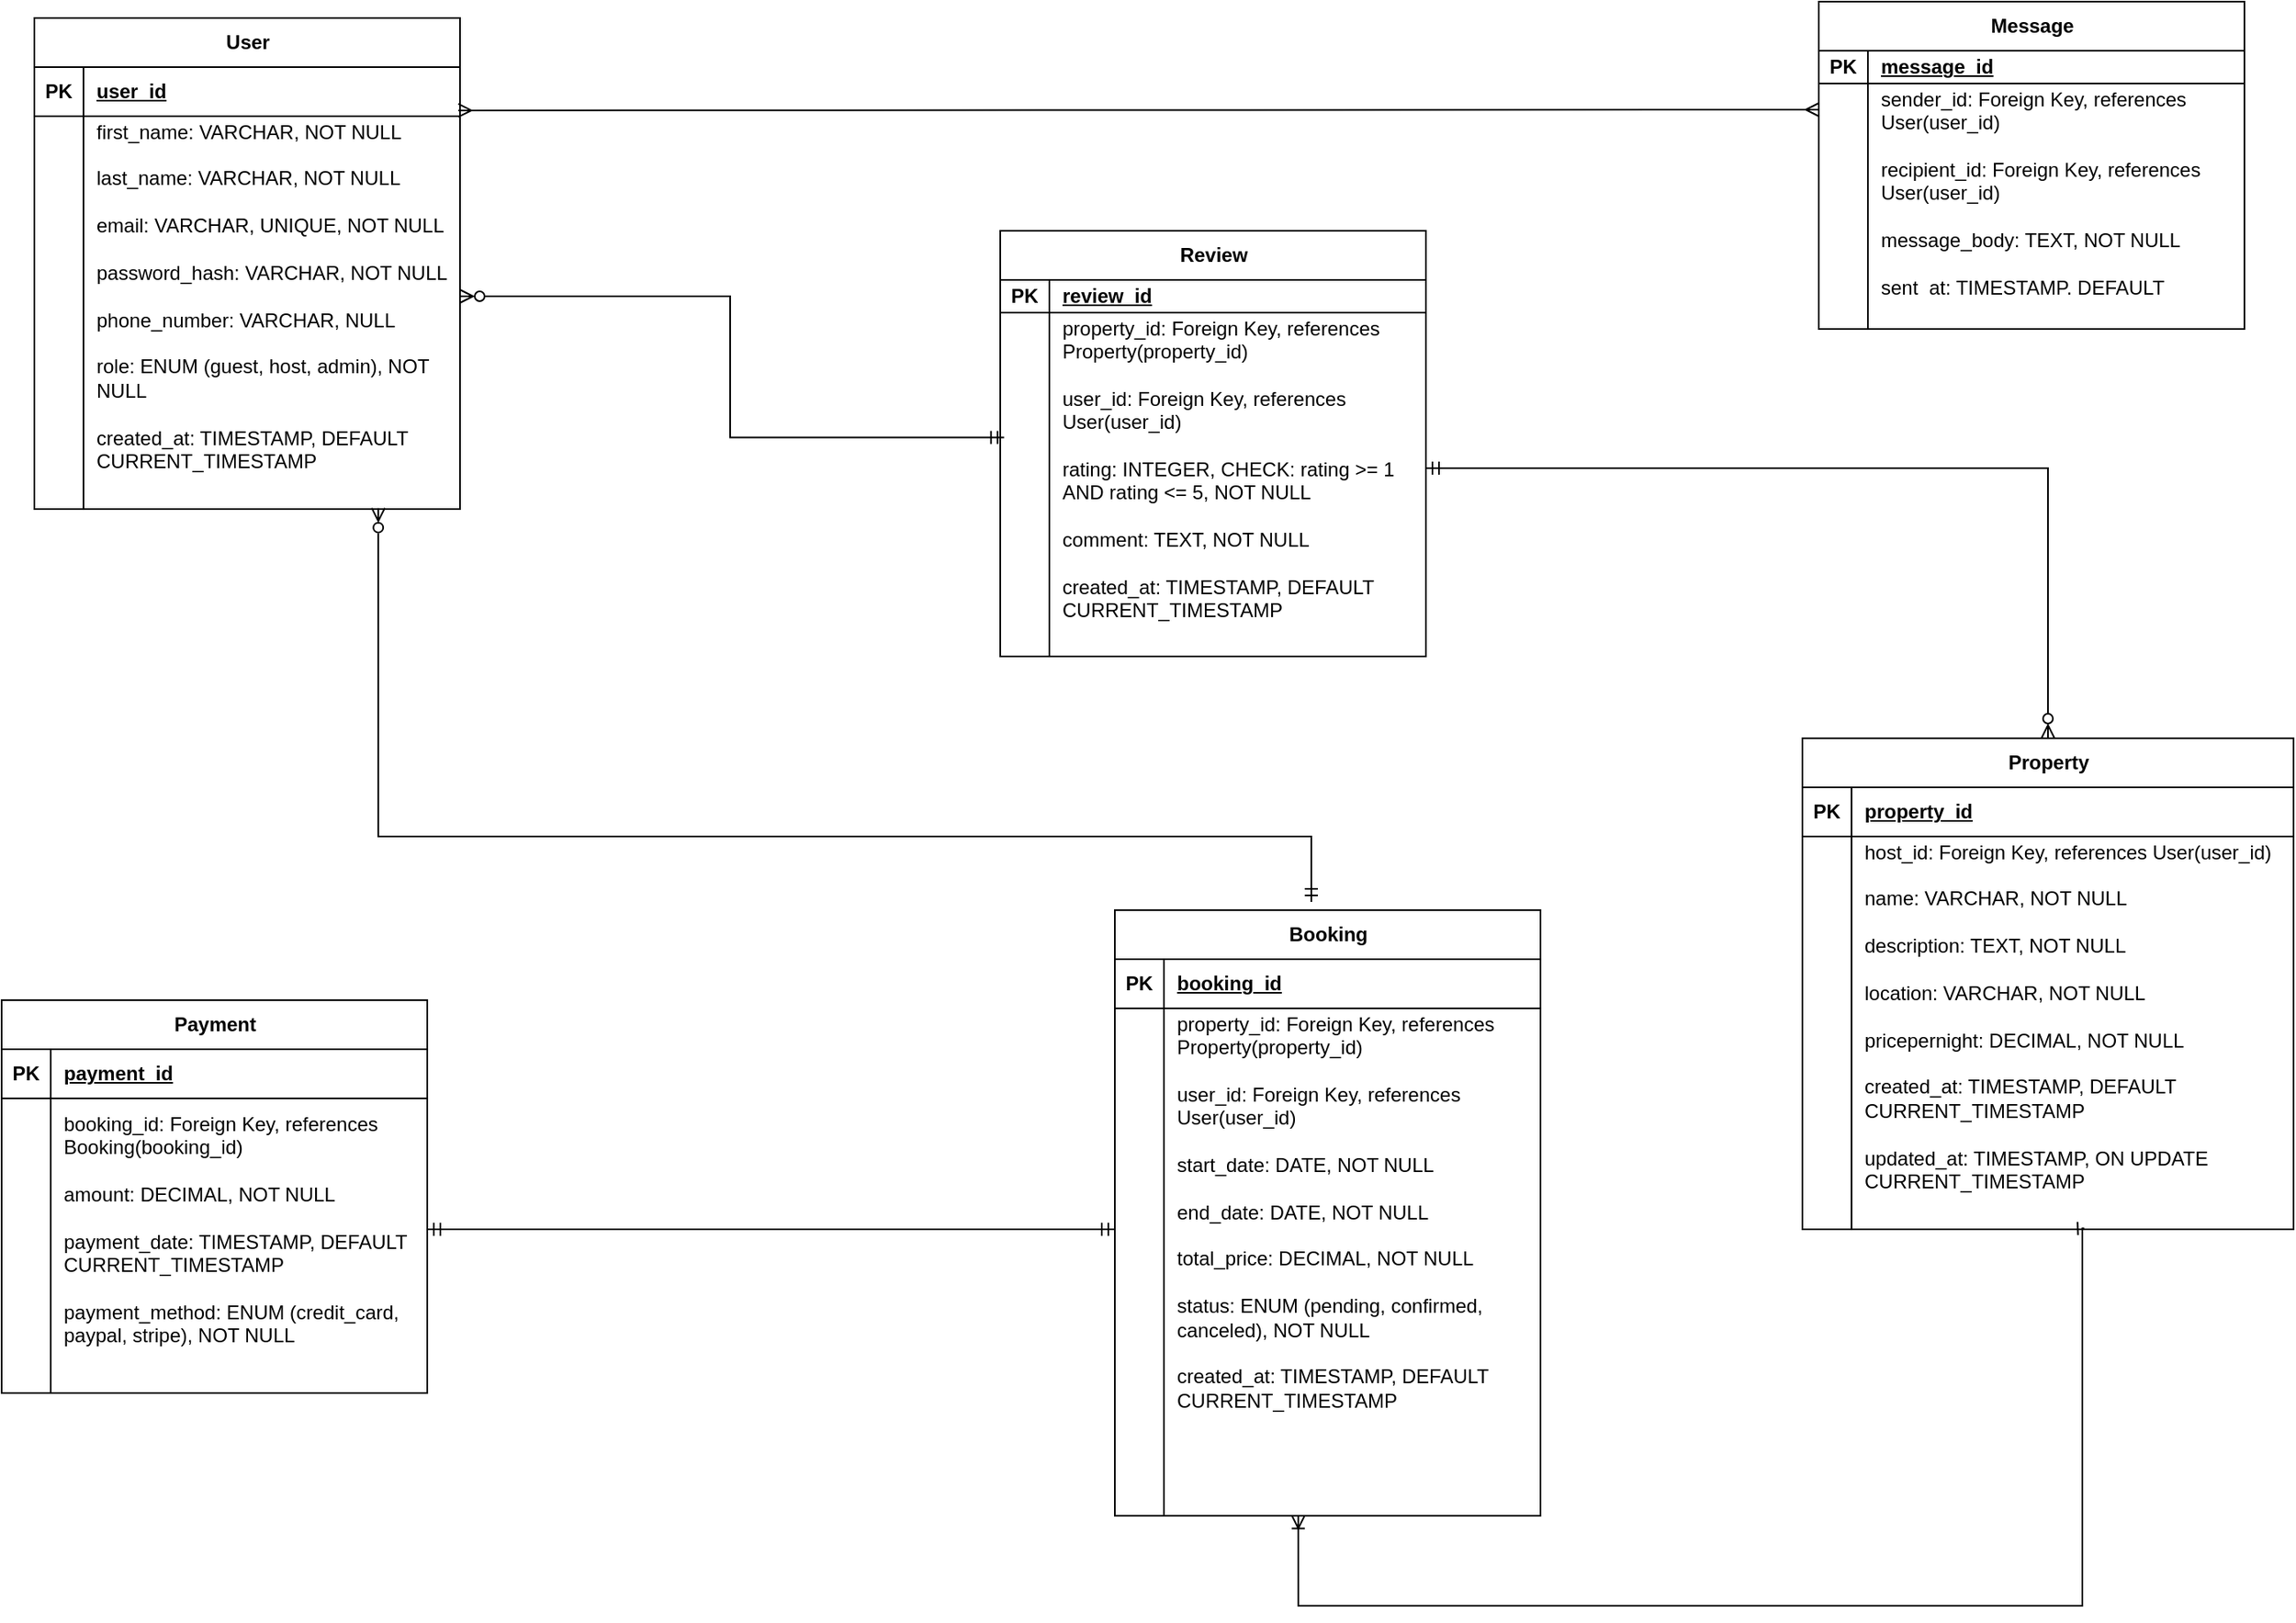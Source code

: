<mxfile version="24.9.3">
  <diagram name="Page-1" id="4PgV7GgqshjbaTTK3NIf">
    <mxGraphModel dx="3024" dy="1308" grid="1" gridSize="10" guides="1" tooltips="1" connect="1" arrows="1" fold="1" page="1" pageScale="1" pageWidth="827" pageHeight="1169" math="0" shadow="0">
      <root>
        <mxCell id="0" />
        <mxCell id="1" parent="0" />
        <mxCell id="sM0PTsSEJLjZ3uQsItN0-1" value="User" style="shape=table;startSize=30;container=1;collapsible=1;childLayout=tableLayout;fixedRows=1;rowLines=0;fontStyle=1;align=center;resizeLast=1;html=1;" parent="1" vertex="1">
          <mxGeometry x="100" y="40" width="260" height="300" as="geometry" />
        </mxCell>
        <mxCell id="sM0PTsSEJLjZ3uQsItN0-2" value="" style="shape=tableRow;horizontal=0;startSize=0;swimlaneHead=0;swimlaneBody=0;fillColor=none;collapsible=0;dropTarget=0;points=[[0,0.5],[1,0.5]];portConstraint=eastwest;top=0;left=0;right=0;bottom=1;" parent="sM0PTsSEJLjZ3uQsItN0-1" vertex="1">
          <mxGeometry y="30" width="260" height="30" as="geometry" />
        </mxCell>
        <mxCell id="sM0PTsSEJLjZ3uQsItN0-3" value="PK" style="shape=partialRectangle;connectable=0;fillColor=none;top=0;left=0;bottom=0;right=0;fontStyle=1;overflow=hidden;whiteSpace=wrap;html=1;" parent="sM0PTsSEJLjZ3uQsItN0-2" vertex="1">
          <mxGeometry width="30" height="30" as="geometry">
            <mxRectangle width="30" height="30" as="alternateBounds" />
          </mxGeometry>
        </mxCell>
        <mxCell id="sM0PTsSEJLjZ3uQsItN0-4" value="user_id" style="shape=partialRectangle;connectable=0;fillColor=none;top=0;left=0;bottom=0;right=0;align=left;spacingLeft=6;fontStyle=5;overflow=hidden;whiteSpace=wrap;html=1;" parent="sM0PTsSEJLjZ3uQsItN0-2" vertex="1">
          <mxGeometry x="30" width="230" height="30" as="geometry">
            <mxRectangle width="230" height="30" as="alternateBounds" />
          </mxGeometry>
        </mxCell>
        <mxCell id="sM0PTsSEJLjZ3uQsItN0-5" value="" style="shape=tableRow;horizontal=0;startSize=0;swimlaneHead=0;swimlaneBody=0;fillColor=none;collapsible=0;dropTarget=0;points=[[0,0.5],[1,0.5]];portConstraint=eastwest;top=0;left=0;right=0;bottom=0;" parent="sM0PTsSEJLjZ3uQsItN0-1" vertex="1">
          <mxGeometry y="60" width="260" height="220" as="geometry" />
        </mxCell>
        <mxCell id="sM0PTsSEJLjZ3uQsItN0-6" value="" style="shape=partialRectangle;connectable=0;fillColor=none;top=0;left=0;bottom=0;right=0;editable=1;overflow=hidden;whiteSpace=wrap;html=1;" parent="sM0PTsSEJLjZ3uQsItN0-5" vertex="1">
          <mxGeometry width="30" height="220" as="geometry">
            <mxRectangle width="30" height="220" as="alternateBounds" />
          </mxGeometry>
        </mxCell>
        <mxCell id="sM0PTsSEJLjZ3uQsItN0-7" value="first_name: VARCHAR, NOT NULL&lt;div&gt;&lt;br&gt;&lt;div&gt;&lt;div&gt;last_name: VARCHAR, NOT NULL&lt;/div&gt;&lt;div&gt;&lt;br&gt;&lt;/div&gt;&lt;div&gt;email: VARCHAR, UNIQUE, NOT NULL&lt;/div&gt;&lt;div&gt;&lt;br&gt;&lt;/div&gt;&lt;div&gt;password_hash: VARCHAR, NOT NULL&lt;/div&gt;&lt;div&gt;&lt;br&gt;&lt;/div&gt;&lt;div&gt;phone_number: VARCHAR, NULL&lt;/div&gt;&lt;div&gt;&lt;br&gt;&lt;/div&gt;&lt;div&gt;role: ENUM (guest, host, admin), NOT NULL&lt;/div&gt;&lt;div&gt;&lt;br&gt;&lt;/div&gt;&lt;div&gt;created_at: TIMESTAMP, DEFAULT CURRENT_TIMESTAMP&lt;/div&gt;&lt;/div&gt;&lt;/div&gt;" style="shape=partialRectangle;connectable=0;fillColor=none;top=0;left=0;bottom=0;right=0;align=left;spacingLeft=6;overflow=hidden;whiteSpace=wrap;html=1;" parent="sM0PTsSEJLjZ3uQsItN0-5" vertex="1">
          <mxGeometry x="30" width="230" height="220" as="geometry">
            <mxRectangle width="230" height="220" as="alternateBounds" />
          </mxGeometry>
        </mxCell>
        <mxCell id="sM0PTsSEJLjZ3uQsItN0-8" value="" style="shape=tableRow;horizontal=0;startSize=0;swimlaneHead=0;swimlaneBody=0;fillColor=none;collapsible=0;dropTarget=0;points=[[0,0.5],[1,0.5]];portConstraint=eastwest;top=0;left=0;right=0;bottom=0;" parent="sM0PTsSEJLjZ3uQsItN0-1" vertex="1">
          <mxGeometry y="280" width="260" height="20" as="geometry" />
        </mxCell>
        <mxCell id="sM0PTsSEJLjZ3uQsItN0-9" value="" style="shape=partialRectangle;connectable=0;fillColor=none;top=0;left=0;bottom=0;right=0;editable=1;overflow=hidden;whiteSpace=wrap;html=1;" parent="sM0PTsSEJLjZ3uQsItN0-8" vertex="1">
          <mxGeometry width="30" height="20" as="geometry">
            <mxRectangle width="30" height="20" as="alternateBounds" />
          </mxGeometry>
        </mxCell>
        <mxCell id="sM0PTsSEJLjZ3uQsItN0-10" value="" style="shape=partialRectangle;connectable=0;fillColor=none;top=0;left=0;bottom=0;right=0;align=left;spacingLeft=6;overflow=hidden;whiteSpace=wrap;html=1;" parent="sM0PTsSEJLjZ3uQsItN0-8" vertex="1">
          <mxGeometry x="30" width="230" height="20" as="geometry">
            <mxRectangle width="230" height="20" as="alternateBounds" />
          </mxGeometry>
        </mxCell>
        <mxCell id="sM0PTsSEJLjZ3uQsItN0-14" value="Property" style="shape=table;startSize=30;container=1;collapsible=1;childLayout=tableLayout;fixedRows=1;rowLines=0;fontStyle=1;align=center;resizeLast=1;html=1;" parent="1" vertex="1">
          <mxGeometry x="1180" y="480" width="300.0" height="300" as="geometry" />
        </mxCell>
        <mxCell id="sM0PTsSEJLjZ3uQsItN0-15" value="" style="shape=tableRow;horizontal=0;startSize=0;swimlaneHead=0;swimlaneBody=0;fillColor=none;collapsible=0;dropTarget=0;points=[[0,0.5],[1,0.5]];portConstraint=eastwest;top=0;left=0;right=0;bottom=1;" parent="sM0PTsSEJLjZ3uQsItN0-14" vertex="1">
          <mxGeometry y="30" width="300.0" height="30" as="geometry" />
        </mxCell>
        <mxCell id="sM0PTsSEJLjZ3uQsItN0-16" value="PK" style="shape=partialRectangle;connectable=0;fillColor=none;top=0;left=0;bottom=0;right=0;fontStyle=1;overflow=hidden;whiteSpace=wrap;html=1;" parent="sM0PTsSEJLjZ3uQsItN0-15" vertex="1">
          <mxGeometry width="30" height="30" as="geometry">
            <mxRectangle width="30" height="30" as="alternateBounds" />
          </mxGeometry>
        </mxCell>
        <mxCell id="sM0PTsSEJLjZ3uQsItN0-17" value="property_id" style="shape=partialRectangle;connectable=0;fillColor=none;top=0;left=0;bottom=0;right=0;align=left;spacingLeft=6;fontStyle=5;overflow=hidden;whiteSpace=wrap;html=1;" parent="sM0PTsSEJLjZ3uQsItN0-15" vertex="1">
          <mxGeometry x="30" width="270.0" height="30" as="geometry">
            <mxRectangle width="270.0" height="30" as="alternateBounds" />
          </mxGeometry>
        </mxCell>
        <mxCell id="sM0PTsSEJLjZ3uQsItN0-18" value="" style="shape=tableRow;horizontal=0;startSize=0;swimlaneHead=0;swimlaneBody=0;fillColor=none;collapsible=0;dropTarget=0;points=[[0,0.5],[1,0.5]];portConstraint=eastwest;top=0;left=0;right=0;bottom=0;" parent="sM0PTsSEJLjZ3uQsItN0-14" vertex="1">
          <mxGeometry y="60" width="300.0" height="220" as="geometry" />
        </mxCell>
        <mxCell id="sM0PTsSEJLjZ3uQsItN0-19" value="" style="shape=partialRectangle;connectable=0;fillColor=none;top=0;left=0;bottom=0;right=0;editable=1;overflow=hidden;whiteSpace=wrap;html=1;" parent="sM0PTsSEJLjZ3uQsItN0-18" vertex="1">
          <mxGeometry width="30" height="220" as="geometry">
            <mxRectangle width="30" height="220" as="alternateBounds" />
          </mxGeometry>
        </mxCell>
        <mxCell id="sM0PTsSEJLjZ3uQsItN0-20" value="&lt;div&gt;host_id: Foreign Key, references User(user_id)&lt;/div&gt;&lt;div&gt;&lt;br&gt;&lt;/div&gt;&lt;div&gt;name: VARCHAR, NOT NULL&lt;/div&gt;&lt;div&gt;&lt;br&gt;&lt;/div&gt;&lt;div&gt;description: TEXT, NOT NULL&lt;/div&gt;&lt;div&gt;&lt;br&gt;&lt;/div&gt;&lt;div&gt;location: VARCHAR, NOT NULL&lt;/div&gt;&lt;div&gt;&lt;br&gt;&lt;/div&gt;&lt;div&gt;pricepernight: DECIMAL, NOT NULL&lt;/div&gt;&lt;div&gt;&lt;br&gt;&lt;/div&gt;&lt;div&gt;created_at: TIMESTAMP, DEFAULT CURRENT_TIMESTAMP&lt;/div&gt;&lt;div&gt;&lt;br&gt;&lt;/div&gt;&lt;div&gt;updated_at: TIMESTAMP, ON UPDATE CURRENT_TIMESTAMP&lt;/div&gt;&lt;div&gt;&lt;br&gt;&lt;/div&gt;" style="shape=partialRectangle;connectable=0;fillColor=none;top=0;left=0;bottom=0;right=0;align=left;spacingLeft=6;overflow=hidden;whiteSpace=wrap;html=1;" parent="sM0PTsSEJLjZ3uQsItN0-18" vertex="1">
          <mxGeometry x="30" width="270.0" height="220" as="geometry">
            <mxRectangle width="270.0" height="220" as="alternateBounds" />
          </mxGeometry>
        </mxCell>
        <mxCell id="sM0PTsSEJLjZ3uQsItN0-21" value="" style="shape=tableRow;horizontal=0;startSize=0;swimlaneHead=0;swimlaneBody=0;fillColor=none;collapsible=0;dropTarget=0;points=[[0,0.5],[1,0.5]];portConstraint=eastwest;top=0;left=0;right=0;bottom=0;" parent="sM0PTsSEJLjZ3uQsItN0-14" vertex="1">
          <mxGeometry y="280" width="300.0" height="20" as="geometry" />
        </mxCell>
        <mxCell id="sM0PTsSEJLjZ3uQsItN0-22" value="" style="shape=partialRectangle;connectable=0;fillColor=none;top=0;left=0;bottom=0;right=0;editable=1;overflow=hidden;whiteSpace=wrap;html=1;" parent="sM0PTsSEJLjZ3uQsItN0-21" vertex="1">
          <mxGeometry width="30" height="20" as="geometry">
            <mxRectangle width="30" height="20" as="alternateBounds" />
          </mxGeometry>
        </mxCell>
        <mxCell id="sM0PTsSEJLjZ3uQsItN0-23" value="" style="shape=partialRectangle;connectable=0;fillColor=none;top=0;left=0;bottom=0;right=0;align=left;spacingLeft=6;overflow=hidden;whiteSpace=wrap;html=1;" parent="sM0PTsSEJLjZ3uQsItN0-21" vertex="1">
          <mxGeometry x="30" width="270.0" height="20" as="geometry">
            <mxRectangle width="270.0" height="20" as="alternateBounds" />
          </mxGeometry>
        </mxCell>
        <mxCell id="sM0PTsSEJLjZ3uQsItN0-24" value="Booking" style="shape=table;startSize=30;container=1;collapsible=1;childLayout=tableLayout;fixedRows=1;rowLines=0;fontStyle=1;align=center;resizeLast=1;html=1;" parent="1" vertex="1">
          <mxGeometry x="760" y="585" width="260" height="370" as="geometry" />
        </mxCell>
        <mxCell id="sM0PTsSEJLjZ3uQsItN0-25" value="" style="shape=tableRow;horizontal=0;startSize=0;swimlaneHead=0;swimlaneBody=0;fillColor=none;collapsible=0;dropTarget=0;points=[[0,0.5],[1,0.5]];portConstraint=eastwest;top=0;left=0;right=0;bottom=1;" parent="sM0PTsSEJLjZ3uQsItN0-24" vertex="1">
          <mxGeometry y="30" width="260" height="30" as="geometry" />
        </mxCell>
        <mxCell id="sM0PTsSEJLjZ3uQsItN0-26" value="PK" style="shape=partialRectangle;connectable=0;fillColor=none;top=0;left=0;bottom=0;right=0;fontStyle=1;overflow=hidden;whiteSpace=wrap;html=1;" parent="sM0PTsSEJLjZ3uQsItN0-25" vertex="1">
          <mxGeometry width="30" height="30" as="geometry">
            <mxRectangle width="30" height="30" as="alternateBounds" />
          </mxGeometry>
        </mxCell>
        <mxCell id="sM0PTsSEJLjZ3uQsItN0-27" value="booking_id" style="shape=partialRectangle;connectable=0;fillColor=none;top=0;left=0;bottom=0;right=0;align=left;spacingLeft=6;fontStyle=5;overflow=hidden;whiteSpace=wrap;html=1;" parent="sM0PTsSEJLjZ3uQsItN0-25" vertex="1">
          <mxGeometry x="30" width="230" height="30" as="geometry">
            <mxRectangle width="230" height="30" as="alternateBounds" />
          </mxGeometry>
        </mxCell>
        <mxCell id="sM0PTsSEJLjZ3uQsItN0-28" value="" style="shape=tableRow;horizontal=0;startSize=0;swimlaneHead=0;swimlaneBody=0;fillColor=none;collapsible=0;dropTarget=0;points=[[0,0.5],[1,0.5]];portConstraint=eastwest;top=0;left=0;right=0;bottom=0;" parent="sM0PTsSEJLjZ3uQsItN0-24" vertex="1">
          <mxGeometry y="60" width="260" height="260" as="geometry" />
        </mxCell>
        <mxCell id="sM0PTsSEJLjZ3uQsItN0-29" value="" style="shape=partialRectangle;connectable=0;fillColor=none;top=0;left=0;bottom=0;right=0;editable=1;overflow=hidden;whiteSpace=wrap;html=1;" parent="sM0PTsSEJLjZ3uQsItN0-28" vertex="1">
          <mxGeometry width="30" height="260" as="geometry">
            <mxRectangle width="30" height="260" as="alternateBounds" />
          </mxGeometry>
        </mxCell>
        <mxCell id="sM0PTsSEJLjZ3uQsItN0-30" value="&lt;div&gt;property_id: Foreign Key, references Property(property_id)&lt;/div&gt;&lt;div&gt;&lt;br&gt;&lt;/div&gt;&lt;div&gt;user_id: Foreign Key, references User(user_id)&lt;/div&gt;&lt;div&gt;&lt;br&gt;&lt;/div&gt;&lt;div&gt;start_date: DATE, NOT NULL&lt;/div&gt;&lt;div&gt;&lt;br&gt;&lt;/div&gt;&lt;div&gt;end_date: DATE, NOT NULL&lt;/div&gt;&lt;div&gt;&lt;br&gt;&lt;/div&gt;&lt;div&gt;total_price: DECIMAL, NOT NULL&lt;/div&gt;&lt;div&gt;&lt;br&gt;&lt;/div&gt;&lt;div&gt;status: ENUM (pending, confirmed, canceled), NOT NULL&lt;/div&gt;&lt;div&gt;&lt;br&gt;&lt;/div&gt;&lt;div&gt;created_at: TIMESTAMP, DEFAULT CURRENT_TIMESTAMP&lt;/div&gt;&lt;div&gt;&lt;br&gt;&lt;/div&gt;" style="shape=partialRectangle;connectable=0;fillColor=none;top=0;left=0;bottom=0;right=0;align=left;spacingLeft=6;overflow=hidden;whiteSpace=wrap;html=1;" parent="sM0PTsSEJLjZ3uQsItN0-28" vertex="1">
          <mxGeometry x="30" width="230" height="260" as="geometry">
            <mxRectangle width="230" height="260" as="alternateBounds" />
          </mxGeometry>
        </mxCell>
        <mxCell id="sM0PTsSEJLjZ3uQsItN0-31" value="" style="shape=tableRow;horizontal=0;startSize=0;swimlaneHead=0;swimlaneBody=0;fillColor=none;collapsible=0;dropTarget=0;points=[[0,0.5],[1,0.5]];portConstraint=eastwest;top=0;left=0;right=0;bottom=0;" parent="sM0PTsSEJLjZ3uQsItN0-24" vertex="1">
          <mxGeometry y="320" width="260" height="50" as="geometry" />
        </mxCell>
        <mxCell id="sM0PTsSEJLjZ3uQsItN0-32" value="" style="shape=partialRectangle;connectable=0;fillColor=none;top=0;left=0;bottom=0;right=0;editable=1;overflow=hidden;whiteSpace=wrap;html=1;" parent="sM0PTsSEJLjZ3uQsItN0-31" vertex="1">
          <mxGeometry width="30" height="50" as="geometry">
            <mxRectangle width="30" height="50" as="alternateBounds" />
          </mxGeometry>
        </mxCell>
        <mxCell id="sM0PTsSEJLjZ3uQsItN0-33" value="" style="shape=partialRectangle;connectable=0;fillColor=none;top=0;left=0;bottom=0;right=0;align=left;spacingLeft=6;overflow=hidden;whiteSpace=wrap;html=1;" parent="sM0PTsSEJLjZ3uQsItN0-31" vertex="1">
          <mxGeometry x="30" width="230" height="50" as="geometry">
            <mxRectangle width="230" height="50" as="alternateBounds" />
          </mxGeometry>
        </mxCell>
        <mxCell id="sM0PTsSEJLjZ3uQsItN0-34" value="Payment" style="shape=table;startSize=30;container=1;collapsible=1;childLayout=tableLayout;fixedRows=1;rowLines=0;fontStyle=1;align=center;resizeLast=1;html=1;" parent="1" vertex="1">
          <mxGeometry x="80" y="640" width="260" height="240" as="geometry" />
        </mxCell>
        <mxCell id="sM0PTsSEJLjZ3uQsItN0-35" value="" style="shape=tableRow;horizontal=0;startSize=0;swimlaneHead=0;swimlaneBody=0;fillColor=none;collapsible=0;dropTarget=0;points=[[0,0.5],[1,0.5]];portConstraint=eastwest;top=0;left=0;right=0;bottom=1;" parent="sM0PTsSEJLjZ3uQsItN0-34" vertex="1">
          <mxGeometry y="30" width="260" height="30" as="geometry" />
        </mxCell>
        <mxCell id="sM0PTsSEJLjZ3uQsItN0-36" value="PK" style="shape=partialRectangle;connectable=0;fillColor=none;top=0;left=0;bottom=0;right=0;fontStyle=1;overflow=hidden;whiteSpace=wrap;html=1;" parent="sM0PTsSEJLjZ3uQsItN0-35" vertex="1">
          <mxGeometry width="30" height="30" as="geometry">
            <mxRectangle width="30" height="30" as="alternateBounds" />
          </mxGeometry>
        </mxCell>
        <mxCell id="sM0PTsSEJLjZ3uQsItN0-37" value="payment_id" style="shape=partialRectangle;connectable=0;fillColor=none;top=0;left=0;bottom=0;right=0;align=left;spacingLeft=6;fontStyle=5;overflow=hidden;whiteSpace=wrap;html=1;" parent="sM0PTsSEJLjZ3uQsItN0-35" vertex="1">
          <mxGeometry x="30" width="230" height="30" as="geometry">
            <mxRectangle width="230" height="30" as="alternateBounds" />
          </mxGeometry>
        </mxCell>
        <mxCell id="sM0PTsSEJLjZ3uQsItN0-38" value="" style="shape=tableRow;horizontal=0;startSize=0;swimlaneHead=0;swimlaneBody=0;fillColor=none;collapsible=0;dropTarget=0;points=[[0,0.5],[1,0.5]];portConstraint=eastwest;top=0;left=0;right=0;bottom=0;" parent="sM0PTsSEJLjZ3uQsItN0-34" vertex="1">
          <mxGeometry y="60" width="260" height="160" as="geometry" />
        </mxCell>
        <mxCell id="sM0PTsSEJLjZ3uQsItN0-39" value="" style="shape=partialRectangle;connectable=0;fillColor=none;top=0;left=0;bottom=0;right=0;editable=1;overflow=hidden;whiteSpace=wrap;html=1;" parent="sM0PTsSEJLjZ3uQsItN0-38" vertex="1">
          <mxGeometry width="30" height="160" as="geometry">
            <mxRectangle width="30" height="160" as="alternateBounds" />
          </mxGeometry>
        </mxCell>
        <mxCell id="sM0PTsSEJLjZ3uQsItN0-40" value="&lt;div&gt;&lt;div&gt;booking_id: Foreign Key, references Booking(booking_id)&lt;/div&gt;&lt;div&gt;&lt;br&gt;&lt;/div&gt;&lt;div&gt;amount: DECIMAL, NOT NULL&lt;/div&gt;&lt;div&gt;&lt;br&gt;&lt;/div&gt;&lt;div&gt;payment_date: TIMESTAMP, DEFAULT CURRENT_TIMESTAMP&lt;/div&gt;&lt;div&gt;&lt;br&gt;&lt;/div&gt;&lt;div&gt;payment_method: ENUM (credit_card, paypal, stripe), NOT NULL&lt;/div&gt;&lt;/div&gt;" style="shape=partialRectangle;connectable=0;fillColor=none;top=0;left=0;bottom=0;right=0;align=left;spacingLeft=6;overflow=hidden;whiteSpace=wrap;html=1;" parent="sM0PTsSEJLjZ3uQsItN0-38" vertex="1">
          <mxGeometry x="30" width="230" height="160" as="geometry">
            <mxRectangle width="230" height="160" as="alternateBounds" />
          </mxGeometry>
        </mxCell>
        <mxCell id="sM0PTsSEJLjZ3uQsItN0-41" value="" style="shape=tableRow;horizontal=0;startSize=0;swimlaneHead=0;swimlaneBody=0;fillColor=none;collapsible=0;dropTarget=0;points=[[0,0.5],[1,0.5]];portConstraint=eastwest;top=0;left=0;right=0;bottom=0;" parent="sM0PTsSEJLjZ3uQsItN0-34" vertex="1">
          <mxGeometry y="220" width="260" height="20" as="geometry" />
        </mxCell>
        <mxCell id="sM0PTsSEJLjZ3uQsItN0-42" value="" style="shape=partialRectangle;connectable=0;fillColor=none;top=0;left=0;bottom=0;right=0;editable=1;overflow=hidden;whiteSpace=wrap;html=1;" parent="sM0PTsSEJLjZ3uQsItN0-41" vertex="1">
          <mxGeometry width="30" height="20" as="geometry">
            <mxRectangle width="30" height="20" as="alternateBounds" />
          </mxGeometry>
        </mxCell>
        <mxCell id="sM0PTsSEJLjZ3uQsItN0-43" value="" style="shape=partialRectangle;connectable=0;fillColor=none;top=0;left=0;bottom=0;right=0;align=left;spacingLeft=6;overflow=hidden;whiteSpace=wrap;html=1;" parent="sM0PTsSEJLjZ3uQsItN0-41" vertex="1">
          <mxGeometry x="30" width="230" height="20" as="geometry">
            <mxRectangle width="230" height="20" as="alternateBounds" />
          </mxGeometry>
        </mxCell>
        <mxCell id="sM0PTsSEJLjZ3uQsItN0-45" value="Review" style="shape=table;startSize=30;container=1;collapsible=1;childLayout=tableLayout;fixedRows=1;rowLines=0;fontStyle=1;align=center;resizeLast=1;html=1;" parent="1" vertex="1">
          <mxGeometry x="690" y="170" width="260" height="260" as="geometry" />
        </mxCell>
        <mxCell id="sM0PTsSEJLjZ3uQsItN0-46" value="" style="shape=tableRow;horizontal=0;startSize=0;swimlaneHead=0;swimlaneBody=0;fillColor=none;collapsible=0;dropTarget=0;points=[[0,0.5],[1,0.5]];portConstraint=eastwest;top=0;left=0;right=0;bottom=1;" parent="sM0PTsSEJLjZ3uQsItN0-45" vertex="1">
          <mxGeometry y="30" width="260" height="20" as="geometry" />
        </mxCell>
        <mxCell id="sM0PTsSEJLjZ3uQsItN0-47" value="PK" style="shape=partialRectangle;connectable=0;fillColor=none;top=0;left=0;bottom=0;right=0;fontStyle=1;overflow=hidden;whiteSpace=wrap;html=1;" parent="sM0PTsSEJLjZ3uQsItN0-46" vertex="1">
          <mxGeometry width="30" height="20" as="geometry">
            <mxRectangle width="30" height="20" as="alternateBounds" />
          </mxGeometry>
        </mxCell>
        <mxCell id="sM0PTsSEJLjZ3uQsItN0-48" value="review_id" style="shape=partialRectangle;connectable=0;fillColor=none;top=0;left=0;bottom=0;right=0;align=left;spacingLeft=6;fontStyle=5;overflow=hidden;whiteSpace=wrap;html=1;" parent="sM0PTsSEJLjZ3uQsItN0-46" vertex="1">
          <mxGeometry x="30" width="230" height="20" as="geometry">
            <mxRectangle width="230" height="20" as="alternateBounds" />
          </mxGeometry>
        </mxCell>
        <mxCell id="sM0PTsSEJLjZ3uQsItN0-49" value="" style="shape=tableRow;horizontal=0;startSize=0;swimlaneHead=0;swimlaneBody=0;fillColor=none;collapsible=0;dropTarget=0;points=[[0,0.5],[1,0.5]];portConstraint=eastwest;top=0;left=0;right=0;bottom=0;" parent="sM0PTsSEJLjZ3uQsItN0-45" vertex="1">
          <mxGeometry y="50" width="260" height="190" as="geometry" />
        </mxCell>
        <mxCell id="sM0PTsSEJLjZ3uQsItN0-50" value="" style="shape=partialRectangle;connectable=0;fillColor=none;top=0;left=0;bottom=0;right=0;editable=1;overflow=hidden;whiteSpace=wrap;html=1;" parent="sM0PTsSEJLjZ3uQsItN0-49" vertex="1">
          <mxGeometry width="30" height="190" as="geometry">
            <mxRectangle width="30" height="190" as="alternateBounds" />
          </mxGeometry>
        </mxCell>
        <mxCell id="sM0PTsSEJLjZ3uQsItN0-51" value="&lt;div&gt;&lt;div&gt;property_id: Foreign Key, references Property(property_id)&lt;/div&gt;&lt;div&gt;&lt;br&gt;&lt;/div&gt;&lt;div&gt;user_id: Foreign Key, references User(user_id)&lt;/div&gt;&lt;div&gt;&lt;br&gt;&lt;/div&gt;&lt;div&gt;rating: INTEGER, CHECK: rating &amp;gt;= 1 AND rating &amp;lt;= 5, NOT NULL&lt;/div&gt;&lt;div&gt;&lt;br&gt;&lt;/div&gt;&lt;div&gt;comment: TEXT, NOT NULL&lt;/div&gt;&lt;div&gt;&lt;br&gt;&lt;/div&gt;&lt;div&gt;created_at: TIMESTAMP, DEFAULT CURRENT_TIMESTAMP&lt;/div&gt;&lt;/div&gt;" style="shape=partialRectangle;connectable=0;fillColor=none;top=0;left=0;bottom=0;right=0;align=left;spacingLeft=6;overflow=hidden;whiteSpace=wrap;html=1;" parent="sM0PTsSEJLjZ3uQsItN0-49" vertex="1">
          <mxGeometry x="30" width="230" height="190" as="geometry">
            <mxRectangle width="230" height="190" as="alternateBounds" />
          </mxGeometry>
        </mxCell>
        <mxCell id="sM0PTsSEJLjZ3uQsItN0-52" value="" style="shape=tableRow;horizontal=0;startSize=0;swimlaneHead=0;swimlaneBody=0;fillColor=none;collapsible=0;dropTarget=0;points=[[0,0.5],[1,0.5]];portConstraint=eastwest;top=0;left=0;right=0;bottom=0;" parent="sM0PTsSEJLjZ3uQsItN0-45" vertex="1">
          <mxGeometry y="240" width="260" height="20" as="geometry" />
        </mxCell>
        <mxCell id="sM0PTsSEJLjZ3uQsItN0-53" value="" style="shape=partialRectangle;connectable=0;fillColor=none;top=0;left=0;bottom=0;right=0;editable=1;overflow=hidden;whiteSpace=wrap;html=1;" parent="sM0PTsSEJLjZ3uQsItN0-52" vertex="1">
          <mxGeometry width="30" height="20" as="geometry">
            <mxRectangle width="30" height="20" as="alternateBounds" />
          </mxGeometry>
        </mxCell>
        <mxCell id="sM0PTsSEJLjZ3uQsItN0-54" value="" style="shape=partialRectangle;connectable=0;fillColor=none;top=0;left=0;bottom=0;right=0;align=left;spacingLeft=6;overflow=hidden;whiteSpace=wrap;html=1;" parent="sM0PTsSEJLjZ3uQsItN0-52" vertex="1">
          <mxGeometry x="30" width="230" height="20" as="geometry">
            <mxRectangle width="230" height="20" as="alternateBounds" />
          </mxGeometry>
        </mxCell>
        <mxCell id="sM0PTsSEJLjZ3uQsItN0-55" value="Message" style="shape=table;startSize=30;container=1;collapsible=1;childLayout=tableLayout;fixedRows=1;rowLines=0;fontStyle=1;align=center;resizeLast=1;html=1;" parent="1" vertex="1">
          <mxGeometry x="1190" y="30" width="260" height="200" as="geometry" />
        </mxCell>
        <mxCell id="sM0PTsSEJLjZ3uQsItN0-56" value="" style="shape=tableRow;horizontal=0;startSize=0;swimlaneHead=0;swimlaneBody=0;fillColor=none;collapsible=0;dropTarget=0;points=[[0,0.5],[1,0.5]];portConstraint=eastwest;top=0;left=0;right=0;bottom=1;" parent="sM0PTsSEJLjZ3uQsItN0-55" vertex="1">
          <mxGeometry y="30" width="260" height="20" as="geometry" />
        </mxCell>
        <mxCell id="sM0PTsSEJLjZ3uQsItN0-57" value="PK" style="shape=partialRectangle;connectable=0;fillColor=none;top=0;left=0;bottom=0;right=0;fontStyle=1;overflow=hidden;whiteSpace=wrap;html=1;" parent="sM0PTsSEJLjZ3uQsItN0-56" vertex="1">
          <mxGeometry width="30" height="20" as="geometry">
            <mxRectangle width="30" height="20" as="alternateBounds" />
          </mxGeometry>
        </mxCell>
        <mxCell id="sM0PTsSEJLjZ3uQsItN0-58" value="message_id" style="shape=partialRectangle;connectable=0;fillColor=none;top=0;left=0;bottom=0;right=0;align=left;spacingLeft=6;fontStyle=5;overflow=hidden;whiteSpace=wrap;html=1;" parent="sM0PTsSEJLjZ3uQsItN0-56" vertex="1">
          <mxGeometry x="30" width="230" height="20" as="geometry">
            <mxRectangle width="230" height="20" as="alternateBounds" />
          </mxGeometry>
        </mxCell>
        <mxCell id="sM0PTsSEJLjZ3uQsItN0-59" value="" style="shape=tableRow;horizontal=0;startSize=0;swimlaneHead=0;swimlaneBody=0;fillColor=none;collapsible=0;dropTarget=0;points=[[0,0.5],[1,0.5]];portConstraint=eastwest;top=0;left=0;right=0;bottom=0;" parent="sM0PTsSEJLjZ3uQsItN0-55" vertex="1">
          <mxGeometry y="50" width="260" height="130" as="geometry" />
        </mxCell>
        <mxCell id="sM0PTsSEJLjZ3uQsItN0-60" value="" style="shape=partialRectangle;connectable=0;fillColor=none;top=0;left=0;bottom=0;right=0;editable=1;overflow=hidden;whiteSpace=wrap;html=1;" parent="sM0PTsSEJLjZ3uQsItN0-59" vertex="1">
          <mxGeometry width="30" height="130" as="geometry">
            <mxRectangle width="30" height="130" as="alternateBounds" />
          </mxGeometry>
        </mxCell>
        <mxCell id="sM0PTsSEJLjZ3uQsItN0-61" value="&lt;div&gt;sender_id: Foreign Key, references User(user_id)&lt;/div&gt;&lt;div&gt;&lt;br&gt;&lt;/div&gt;&lt;div&gt;recipient_id: Foreign Key, references User(user_id)&lt;/div&gt;&lt;div&gt;&lt;br&gt;&lt;/div&gt;&lt;div&gt;message_body: TEXT, NOT NULL&lt;/div&gt;&lt;div&gt;&lt;br&gt;&lt;/div&gt;&lt;div&gt;sent_at: TIMESTAMP, DEFAULT CURRENT_TIMESTAMP&lt;/div&gt;" style="shape=partialRectangle;connectable=0;fillColor=none;top=0;left=0;bottom=0;right=0;align=left;spacingLeft=6;overflow=hidden;whiteSpace=wrap;html=1;" parent="sM0PTsSEJLjZ3uQsItN0-59" vertex="1">
          <mxGeometry x="30" width="230" height="130" as="geometry">
            <mxRectangle width="230" height="130" as="alternateBounds" />
          </mxGeometry>
        </mxCell>
        <mxCell id="sM0PTsSEJLjZ3uQsItN0-62" value="" style="shape=tableRow;horizontal=0;startSize=0;swimlaneHead=0;swimlaneBody=0;fillColor=none;collapsible=0;dropTarget=0;points=[[0,0.5],[1,0.5]];portConstraint=eastwest;top=0;left=0;right=0;bottom=0;" parent="sM0PTsSEJLjZ3uQsItN0-55" vertex="1">
          <mxGeometry y="180" width="260" height="20" as="geometry" />
        </mxCell>
        <mxCell id="sM0PTsSEJLjZ3uQsItN0-63" value="" style="shape=partialRectangle;connectable=0;fillColor=none;top=0;left=0;bottom=0;right=0;editable=1;overflow=hidden;whiteSpace=wrap;html=1;" parent="sM0PTsSEJLjZ3uQsItN0-62" vertex="1">
          <mxGeometry width="30" height="20" as="geometry">
            <mxRectangle width="30" height="20" as="alternateBounds" />
          </mxGeometry>
        </mxCell>
        <mxCell id="sM0PTsSEJLjZ3uQsItN0-64" value="" style="shape=partialRectangle;connectable=0;fillColor=none;top=0;left=0;bottom=0;right=0;align=left;spacingLeft=6;overflow=hidden;whiteSpace=wrap;html=1;" parent="sM0PTsSEJLjZ3uQsItN0-62" vertex="1">
          <mxGeometry x="30" width="230" height="20" as="geometry">
            <mxRectangle width="230" height="20" as="alternateBounds" />
          </mxGeometry>
        </mxCell>
        <mxCell id="gPapIOqgQKF7kJC028HQ-2" style="edgeStyle=orthogonalEdgeStyle;rounded=0;orthogonalLoop=1;jettySize=auto;html=1;endArrow=ERmandOne;endFill=0;startArrow=ERzeroToMany;startFill=0;exitX=0.808;exitY=0.966;exitDx=0;exitDy=0;exitPerimeter=0;" edge="1" parent="1" source="sM0PTsSEJLjZ3uQsItN0-8">
          <mxGeometry relative="1" as="geometry">
            <mxPoint x="880" y="580" as="targetPoint" />
            <mxPoint x="290" y="371.616" as="sourcePoint" />
            <Array as="points">
              <mxPoint x="310" y="540" />
              <mxPoint x="880" y="540" />
            </Array>
          </mxGeometry>
        </mxCell>
        <mxCell id="gPapIOqgQKF7kJC028HQ-12" style="edgeStyle=orthogonalEdgeStyle;rounded=0;orthogonalLoop=1;jettySize=auto;html=1;exitX=1;exitY=0.5;exitDx=0;exitDy=0;entryX=0.009;entryY=0.401;entryDx=0;entryDy=0;entryPerimeter=0;startArrow=ERzeroToMany;startFill=0;endArrow=ERmandOne;endFill=0;" edge="1" parent="1" source="sM0PTsSEJLjZ3uQsItN0-5" target="sM0PTsSEJLjZ3uQsItN0-49">
          <mxGeometry relative="1" as="geometry" />
        </mxCell>
        <mxCell id="gPapIOqgQKF7kJC028HQ-13" style="edgeStyle=orthogonalEdgeStyle;rounded=0;orthogonalLoop=1;jettySize=auto;html=1;entryX=0.996;entryY=-0.016;entryDx=0;entryDy=0;entryPerimeter=0;startArrow=ERmany;startFill=0;endArrow=ERmany;endFill=0;" edge="1" parent="1" target="sM0PTsSEJLjZ3uQsItN0-5">
          <mxGeometry relative="1" as="geometry">
            <mxPoint x="1190" y="96" as="sourcePoint" />
            <Array as="points">
              <mxPoint x="1190" y="96" />
            </Array>
          </mxGeometry>
        </mxCell>
        <mxCell id="gPapIOqgQKF7kJC028HQ-14" style="edgeStyle=orthogonalEdgeStyle;rounded=0;orthogonalLoop=1;jettySize=auto;html=1;exitX=1;exitY=0.5;exitDx=0;exitDy=0;entryX=0.5;entryY=0;entryDx=0;entryDy=0;startArrow=ERmandOne;startFill=0;endArrow=ERzeroToMany;endFill=0;" edge="1" parent="1" source="sM0PTsSEJLjZ3uQsItN0-49" target="sM0PTsSEJLjZ3uQsItN0-14">
          <mxGeometry relative="1" as="geometry" />
        </mxCell>
        <mxCell id="gPapIOqgQKF7kJC028HQ-15" style="edgeStyle=orthogonalEdgeStyle;rounded=0;orthogonalLoop=1;jettySize=auto;html=1;entryX=0.574;entryY=0.968;entryDx=0;entryDy=0;entryPerimeter=0;exitX=0.431;exitY=0.994;exitDx=0;exitDy=0;exitPerimeter=0;startArrow=ERoneToMany;startFill=0;endArrow=ERone;endFill=0;" edge="1" parent="1" source="sM0PTsSEJLjZ3uQsItN0-31" target="sM0PTsSEJLjZ3uQsItN0-21">
          <mxGeometry relative="1" as="geometry">
            <mxPoint x="880" y="1010" as="sourcePoint" />
            <Array as="points">
              <mxPoint x="872" y="1010" />
              <mxPoint x="1351" y="1010" />
              <mxPoint x="1351" y="779" />
            </Array>
          </mxGeometry>
        </mxCell>
        <mxCell id="gPapIOqgQKF7kJC028HQ-16" style="edgeStyle=orthogonalEdgeStyle;rounded=0;orthogonalLoop=1;jettySize=auto;html=1;startArrow=ERmandOne;startFill=0;endArrow=ERmandOne;endFill=0;" edge="1" parent="1" source="sM0PTsSEJLjZ3uQsItN0-38" target="sM0PTsSEJLjZ3uQsItN0-28">
          <mxGeometry relative="1" as="geometry">
            <Array as="points">
              <mxPoint x="650" y="780" />
              <mxPoint x="650" y="780" />
            </Array>
          </mxGeometry>
        </mxCell>
      </root>
    </mxGraphModel>
  </diagram>
</mxfile>
